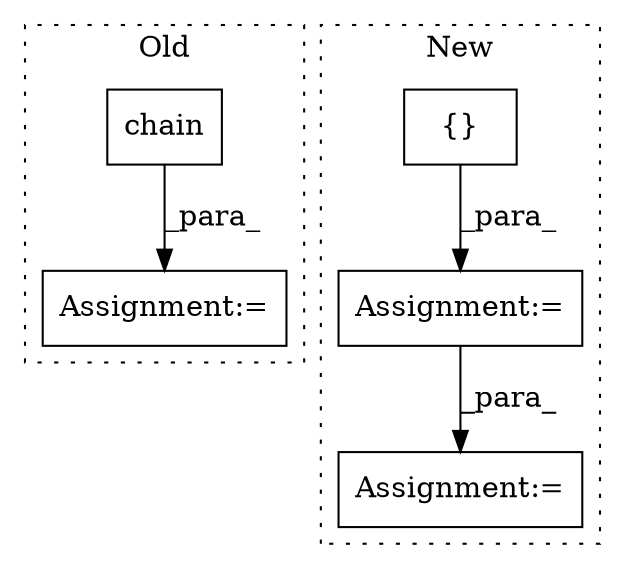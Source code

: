 digraph G {
subgraph cluster0 {
1 [label="chain" a="32" s="3423,3444" l="6,1" shape="box"];
5 [label="Assignment:=" a="7" s="3470" l="1" shape="box"];
label = "Old";
style="dotted";
}
subgraph cluster1 {
2 [label="{}" a="4" s="2770,2777" l="1,1" shape="box"];
3 [label="Assignment:=" a="7" s="2760" l="1" shape="box"];
4 [label="Assignment:=" a="7" s="2810" l="1" shape="box"];
label = "New";
style="dotted";
}
1 -> 5 [label="_para_"];
2 -> 3 [label="_para_"];
3 -> 4 [label="_para_"];
}